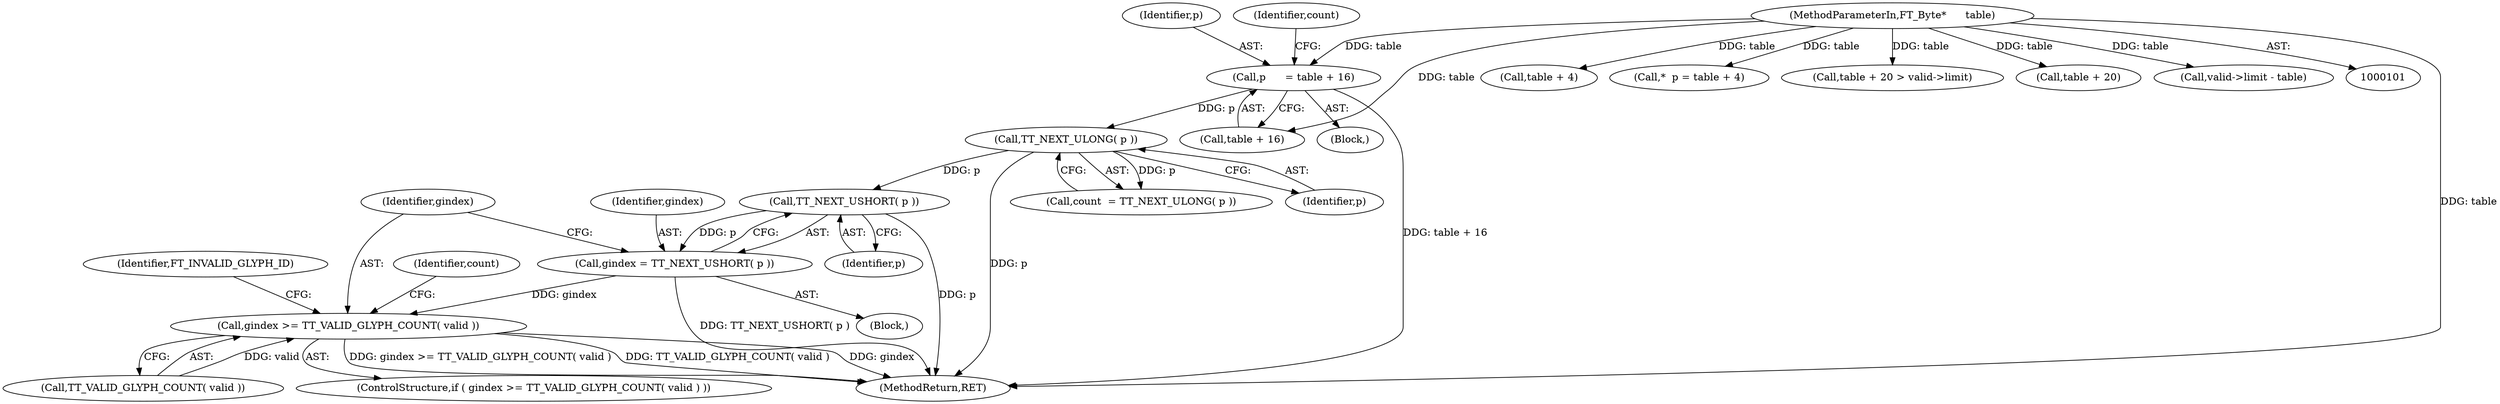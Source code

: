 digraph "0_savannah_a18788b14db60ae3673f932249cd02d33a227c4e@pointer" {
"1000165" [label="(Call,TT_NEXT_USHORT( p ))"];
"1000133" [label="(Call,TT_NEXT_ULONG( p ))"];
"1000126" [label="(Call,p      = table + 16)"];
"1000102" [label="(MethodParameterIn,FT_Byte*      table)"];
"1000163" [label="(Call,gindex = TT_NEXT_USHORT( p ))"];
"1000168" [label="(Call,gindex >= TT_VALID_GLYPH_COUNT( valid ))"];
"1000108" [label="(Call,table + 4)"];
"1000102" [label="(MethodParameterIn,FT_Byte*      table)"];
"1000106" [label="(Call,*  p = table + 4)"];
"1000170" [label="(Call,TT_VALID_GLYPH_COUNT( valid ))"];
"1000163" [label="(Call,gindex = TT_NEXT_USHORT( p ))"];
"1000114" [label="(Call,table + 20 > valid->limit)"];
"1000167" [label="(ControlStructure,if ( gindex >= TT_VALID_GLYPH_COUNT( valid ) ))"];
"1000115" [label="(Call,table + 20)"];
"1000166" [label="(Identifier,p)"];
"1000127" [label="(Identifier,p)"];
"1000133" [label="(Call,TT_NEXT_ULONG( p ))"];
"1000141" [label="(Call,valid->limit - table)"];
"1000168" [label="(Call,gindex >= TT_VALID_GLYPH_COUNT( valid ))"];
"1000131" [label="(Call,count  = TT_NEXT_ULONG( p ))"];
"1000128" [label="(Call,table + 16)"];
"1000165" [label="(Call,TT_NEXT_USHORT( p ))"];
"1000175" [label="(MethodReturn,RET)"];
"1000172" [label="(Identifier,FT_INVALID_GLYPH_ID)"];
"1000161" [label="(Identifier,count)"];
"1000134" [label="(Identifier,p)"];
"1000169" [label="(Identifier,gindex)"];
"1000164" [label="(Identifier,gindex)"];
"1000162" [label="(Block,)"];
"1000126" [label="(Call,p      = table + 16)"];
"1000104" [label="(Block,)"];
"1000132" [label="(Identifier,count)"];
"1000165" -> "1000163"  [label="AST: "];
"1000165" -> "1000166"  [label="CFG: "];
"1000166" -> "1000165"  [label="AST: "];
"1000163" -> "1000165"  [label="CFG: "];
"1000165" -> "1000175"  [label="DDG: p"];
"1000165" -> "1000163"  [label="DDG: p"];
"1000133" -> "1000165"  [label="DDG: p"];
"1000133" -> "1000131"  [label="AST: "];
"1000133" -> "1000134"  [label="CFG: "];
"1000134" -> "1000133"  [label="AST: "];
"1000131" -> "1000133"  [label="CFG: "];
"1000133" -> "1000175"  [label="DDG: p"];
"1000133" -> "1000131"  [label="DDG: p"];
"1000126" -> "1000133"  [label="DDG: p"];
"1000126" -> "1000104"  [label="AST: "];
"1000126" -> "1000128"  [label="CFG: "];
"1000127" -> "1000126"  [label="AST: "];
"1000128" -> "1000126"  [label="AST: "];
"1000132" -> "1000126"  [label="CFG: "];
"1000126" -> "1000175"  [label="DDG: table + 16"];
"1000102" -> "1000126"  [label="DDG: table"];
"1000102" -> "1000101"  [label="AST: "];
"1000102" -> "1000175"  [label="DDG: table"];
"1000102" -> "1000106"  [label="DDG: table"];
"1000102" -> "1000108"  [label="DDG: table"];
"1000102" -> "1000114"  [label="DDG: table"];
"1000102" -> "1000115"  [label="DDG: table"];
"1000102" -> "1000128"  [label="DDG: table"];
"1000102" -> "1000141"  [label="DDG: table"];
"1000163" -> "1000162"  [label="AST: "];
"1000164" -> "1000163"  [label="AST: "];
"1000169" -> "1000163"  [label="CFG: "];
"1000163" -> "1000175"  [label="DDG: TT_NEXT_USHORT( p )"];
"1000163" -> "1000168"  [label="DDG: gindex"];
"1000168" -> "1000167"  [label="AST: "];
"1000168" -> "1000170"  [label="CFG: "];
"1000169" -> "1000168"  [label="AST: "];
"1000170" -> "1000168"  [label="AST: "];
"1000172" -> "1000168"  [label="CFG: "];
"1000161" -> "1000168"  [label="CFG: "];
"1000168" -> "1000175"  [label="DDG: gindex"];
"1000168" -> "1000175"  [label="DDG: gindex >= TT_VALID_GLYPH_COUNT( valid )"];
"1000168" -> "1000175"  [label="DDG: TT_VALID_GLYPH_COUNT( valid )"];
"1000170" -> "1000168"  [label="DDG: valid"];
}
